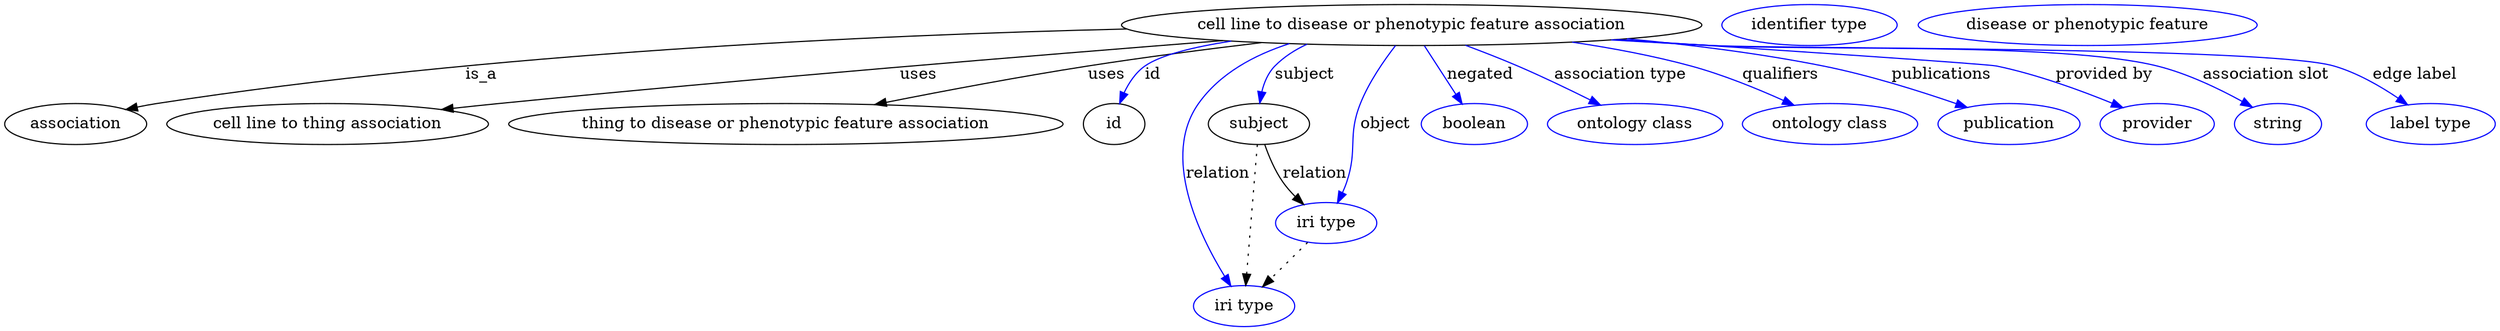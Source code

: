 digraph {
	graph [bb="0,0,1782.1,281"];
	node [label="\N"];
	"cell line to disease or phenotypic feature association"	 [height=0.5,
		label="cell line to disease or phenotypic feature association",
		pos="1001.4,263",
		width=5.4034];
	association	 [height=0.5,
		pos="49.402,177",
		width=1.3723];
	"cell line to disease or phenotypic feature association" -> association	 [label=is_a,
		lp="399.68,220",
		pos="e,85.608,189.35 828.95,254.59 609.18,243.05 241.79,220.78 108.4,195 104.2,194.19 99.877,193.19 95.568,192.09"];
	"cell line to thing association"	 [height=0.5,
		pos="226.4,177",
		width=3.0369];
	"cell line to disease or phenotypic feature association" -> "cell line to thing association"	 [label=uses,
		lp="627.46,220",
		pos="e,305.38,189.48 861.7,250.43 728.74,238.02 523.16,217.64 345.4,195 335.69,193.76 325.54,192.37 315.44,190.93"];
	"thing to disease or phenotypic feature association"	 [height=0.5,
		pos="538.4,177",
		width=5.1241];
	"cell line to disease or phenotypic feature association" -> "thing to disease or phenotypic feature association"	 [label=uses,
		lp="768.46,220",
		pos="e,605.35,193.82 888.21,248.3 846.61,242.39 799.2,235.06 756.29,227 709.15,218.14 656.74,206.18 615.14,196.18"];
	id	 [height=0.5,
		pos="767.4,177",
		width=0.75];
	"cell line to disease or phenotypic feature association" -> id	 [color=blue,
		label=id,
		lp="803.85,220",
		pos="e,773.77,195.01 875.17,249.26 841.8,243.76 811.25,236.44 797.51,227 789.29,221.36 782.94,212.66 778.24,204.1",
		style=solid];
	subject	 [height=0.5,
		pos="885.4,177",
		width=0.97656];
	"cell line to disease or phenotypic feature association" -> subject	 [color=blue,
		label=subject,
		lp="923.23,220",
		pos="e,887.78,195.23 930.96,246.19 920.55,241.32 910.68,235.06 902.75,227 896.86,221.01 892.96,212.93 890.39,205.01",
		style=solid];
	relation	 [color=blue,
		height=0.5,
		label="iri type",
		pos="872.4,18",
		width=0.9834];
	"cell line to disease or phenotypic feature association" -> relation	 [color=blue,
		label=relation,
		lp="851.78,134",
		pos="e,862.13,35.292 913.55,246.85 885.3,236.91 857.24,220.87 841.4,195 812.47,147.74 838.61,80.847 857.33,44.321",
		style=solid];
	object	 [color=blue,
		height=0.5,
		label="iri type",
		pos="935.4,91",
		width=0.9834];
	"cell line to disease or phenotypic feature association" -> object	 [color=blue,
		label=object,
		lp="982.51,177",
		pos="e,942.89,108.77 990.05,244.85 982.13,231.49 971.82,212.66 965.19,195 954.3,165.95 958.56,156.64 949.4,127 948.53,124.18 947.54,121.26 \
946.51,118.36",
		style=solid];
	negated	 [color=blue,
		height=0.5,
		label=boolean,
		pos="1046.4,177",
		width=1.0584];
	"cell line to disease or phenotypic feature association" -> negated	 [color=blue,
		label=negated,
		lp="1049.2,220",
		pos="e,1037.2,194.62 1010.9,244.76 1017.2,232.86 1025.4,217.12 1032.4,203.8",
		style=solid];
	"association type"	 [color=blue,
		height=0.5,
		label="ontology class",
		pos="1163.4,177",
		width=1.6931];
	"cell line to disease or phenotypic feature association" -> "association type"	 [color=blue,
		label="association type",
		lp="1145.3,220",
		pos="e,1135.9,193.22 1038.9,245.33 1050.7,239.64 1063.6,233.19 1075.4,227 1092.6,217.97 1111.3,207.43 1127,198.37",
		style=solid];
	qualifiers	 [color=blue,
		height=0.5,
		label="ontology class",
		pos="1303.4,177",
		width=1.6931];
	"cell line to disease or phenotypic feature association" -> qualifiers	 [color=blue,
		label=qualifiers,
		lp="1257.5,220",
		pos="e,1274.1,192.83 1108.2,247.91 1136.6,242.59 1166.9,235.71 1194.4,227 1218.7,219.3 1244.6,207.55 1265.1,197.37",
		style=solid];
	publications	 [color=blue,
		height=0.5,
		label=publication,
		pos="1432.4,177",
		width=1.3859];
	"cell line to disease or phenotypic feature association" -> publications	 [color=blue,
		label=publications,
		lp="1370.6,220",
		pos="e,1399.3,190.62 1145,250.81 1190.9,245.35 1241.6,237.66 1287.4,227 1322.5,218.82 1361.1,205.29 1389.6,194.36",
		style=solid];
	"provided by"	 [color=blue,
		height=0.5,
		label=provider,
		pos="1540.4,177",
		width=1.1129];
	"cell line to disease or phenotypic feature association" -> "provided by"	 [color=blue,
		label="provided by",
		lp="1487,220",
		pos="e,1512.5,190.13 1142.4,250.56 1259.8,240.19 1408,227.1 1408.4,227 1441.3,219.46 1477.1,205.53 1503.1,194.29",
		style=solid];
	"association slot"	 [color=blue,
		height=0.5,
		label=string,
		pos="1628.4,177",
		width=0.8403];
	"cell line to disease or phenotypic feature association" -> "association slot"	 [color=blue,
		label="association slot",
		lp="1606.4,220",
		pos="e,1607.4,190.13 1139.1,250.26 1161.2,248.37 1183.9,246.55 1205.4,245 1276.2,239.88 1455.6,244.72 1524.4,227 1550.8,220.19 1578.5,\
206.48 1598.7,195.14",
		style=solid];
	"edge label"	 [color=blue,
		height=0.5,
		label="label type",
		pos="1737.4,177",
		width=1.2425];
	"cell line to disease or phenotypic feature association" -> "edge label"	 [color=blue,
		label="edge label",
		lp="1713,220",
		pos="e,1717,193.1 1137.4,250.09 1160.1,248.2 1183.4,246.41 1205.4,245 1304.8,238.62 1557.9,255.35 1653.4,227 1673.1,221.15 1693,209.63 \
1708.5,199.12",
		style=solid];
	association_id	 [color=blue,
		height=0.5,
		label="identifier type",
		pos="1273.4,263",
		width=1.652];
	subject -> relation	 [pos="e,873.88,36.027 883.91,158.76 881.66,131.21 877.37,78.735 874.71,46.223",
		style=dotted];
	subject -> object	 [label=relation,
		lp="928.78,134",
		pos="e,920.65,107.52 891.74,158.84 895.48,149.09 900.65,137.04 906.64,127 908.96,123.11 911.67,119.18 914.47,115.41"];
	"cell line to disease or phenotypic feature association_subject"	 [color=blue,
		height=0.5,
		label="disease or phenotypic feature",
		pos="1464.4,263",
		width=3.1523];
	object -> relation	 [pos="e,886.64,34.499 921.11,74.435 912.89,64.915 902.42,52.785 893.3,42.212",
		style=dotted];
}
